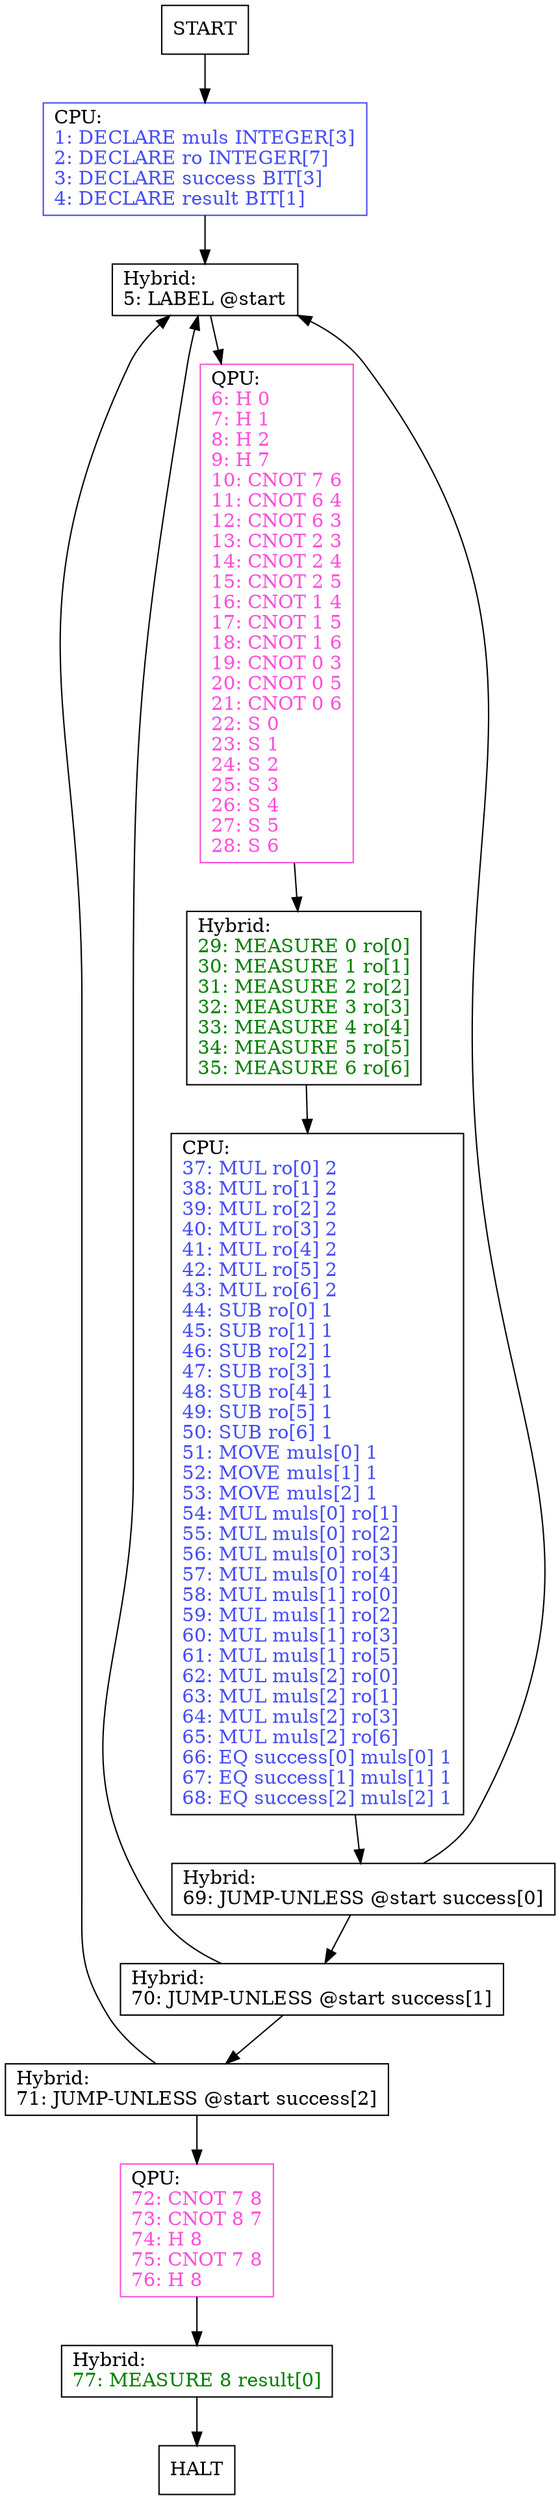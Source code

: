 # SPDX-FileCopyrightText: 2025 Lian Remme <lian.remme@dlr.de>
# SPDX-License-Identifier: MIT
digraph "ControlFlowGraph" {
"@start0" ["shape"="rectangle","color"="black","label"=<Hybrid:<br align="left"/><font color="#000000">5: LABEL @start</font><br align="left"/>>]
"@startquantum05" ["shape"="rectangle","color"="#fe4eda","label"=<QPU:<br align="left"/><font color="#fe4eda">6: H 0</font><br align="left"/><font color="#fe4eda">7: H 1</font><br align="left"/><font color="#fe4eda">8: H 2</font><br align="left"/><font color="#fe4eda">9: H 7</font><br align="left"/><font color="#fe4eda">10: CNOT 7 6</font><br align="left"/><font color="#fe4eda">11: CNOT 6 4</font><br align="left"/><font color="#fe4eda">12: CNOT 6 3</font><br align="left"/><font color="#fe4eda">13: CNOT 2 3</font><br align="left"/><font color="#fe4eda">14: CNOT 2 4</font><br align="left"/><font color="#fe4eda">15: CNOT 2 5</font><br align="left"/><font color="#fe4eda">16: CNOT 1 4</font><br align="left"/><font color="#fe4eda">17: CNOT 1 5</font><br align="left"/><font color="#fe4eda">18: CNOT 1 6</font><br align="left"/><font color="#fe4eda">19: CNOT 0 3</font><br align="left"/><font color="#fe4eda">20: CNOT 0 5</font><br align="left"/><font color="#fe4eda">21: CNOT 0 6</font><br align="left"/><font color="#fe4eda">22: S 0</font><br align="left"/><font color="#fe4eda">23: S 1</font><br align="left"/><font color="#fe4eda">24: S 2</font><br align="left"/><font color="#fe4eda">25: S 3</font><br align="left"/><font color="#fe4eda">26: S 4</font><br align="left"/><font color="#fe4eda">27: S 5</font><br align="left"/><font color="#fe4eda">28: S 6</font><br align="left"/>>]
"line711" ["shape"="rectangle","color"="black","label"=<Hybrid:<br align="left"/><font color="#000000">71: JUMP-UNLESS @start success[2]</font><br align="left"/>>]
"line72quantum07" ["shape"="rectangle","color"="#fe4eda","label"=<QPU:<br align="left"/><font color="#fe4eda">72: CNOT 7 8</font><br align="left"/><font color="#fe4eda">73: CNOT 8 7</font><br align="left"/><font color="#fe4eda">74: H 8</font><br align="left"/><font color="#fe4eda">75: CNOT 7 8</font><br align="left"/><font color="#fe4eda">76: H 8</font><br align="left"/>>]
"start2" ["shape"="rectangle","color"="black","label"=<START<br align="left"/>>]
"startclassical14" ["shape"="rectangle","color"="#464df7","label"=<CPU:<br align="left"/><font color="#464df7">1: DECLARE muls INTEGER[3]</font><br align="left"/><font color="#464df7">2: DECLARE ro INTEGER[7]</font><br align="left"/><font color="#464df7">3: DECLARE success BIT[3]</font><br align="left"/><font color="#464df7">4: DECLARE result BIT[1]</font><br align="left"/>>]
"@startcontrol39" ["shape"="rectangle","color"="black","label"=<Hybrid:<br align="left"/><font color="#008000">29: MEASURE 0 ro[0]</font><br align="left"/><font color="#008000">30: MEASURE 1 ro[1]</font><br align="left"/><font color="#008000">31: MEASURE 2 ro[2]</font><br align="left"/><font color="#008000">32: MEASURE 3 ro[3]</font><br align="left"/><font color="#008000">33: MEASURE 4 ro[4]</font><br align="left"/><font color="#008000">34: MEASURE 5 ro[5]</font><br align="left"/><font color="#008000">35: MEASURE 6 ro[6]</font><br align="left"/>>]
"line706" ["shape"="rectangle","color"="black","label"=<Hybrid:<br align="left"/><font color="#000000">70: JUMP-UNLESS @start success[1]</font><br align="left"/>>]
"line72control210" ["shape"="rectangle","color"="black","label"=<Hybrid:<br align="left"/><font color="#008000">77: MEASURE 8 result[0]</font><br align="left"/>>]
"@startcontrol128" ["shape"="rectangle","color"="black","label"=<Hybrid:<br align="left"/><font color="#000000">69: JUMP-UNLESS @start success[0]</font><br align="left"/>>]
"@startclassical511" ["shape"="rectangle","color"="black","label"=<CPU:<br align="left"/><font color="#464df7">37: MUL ro[0] 2</font><br align="left"/><font color="#464df7">38: MUL ro[1] 2</font><br align="left"/><font color="#464df7">39: MUL ro[2] 2</font><br align="left"/><font color="#464df7">40: MUL ro[3] 2</font><br align="left"/><font color="#464df7">41: MUL ro[4] 2</font><br align="left"/><font color="#464df7">42: MUL ro[5] 2</font><br align="left"/><font color="#464df7">43: MUL ro[6] 2</font><br align="left"/><font color="#464df7">44: SUB ro[0] 1</font><br align="left"/><font color="#464df7">45: SUB ro[1] 1</font><br align="left"/><font color="#464df7">46: SUB ro[2] 1</font><br align="left"/><font color="#464df7">47: SUB ro[3] 1</font><br align="left"/><font color="#464df7">48: SUB ro[4] 1</font><br align="left"/><font color="#464df7">49: SUB ro[5] 1</font><br align="left"/><font color="#464df7">50: SUB ro[6] 1</font><br align="left"/><font color="#464df7">51: MOVE muls[0] 1</font><br align="left"/><font color="#464df7">52: MOVE muls[1] 1</font><br align="left"/><font color="#464df7">53: MOVE muls[2] 1</font><br align="left"/><font color="#464df7">54: MUL muls[0] ro[1]</font><br align="left"/><font color="#464df7">55: MUL muls[0] ro[2]</font><br align="left"/><font color="#464df7">56: MUL muls[0] ro[3]</font><br align="left"/><font color="#464df7">57: MUL muls[0] ro[4]</font><br align="left"/><font color="#464df7">58: MUL muls[1] ro[0]</font><br align="left"/><font color="#464df7">59: MUL muls[1] ro[2]</font><br align="left"/><font color="#464df7">60: MUL muls[1] ro[3]</font><br align="left"/><font color="#464df7">61: MUL muls[1] ro[5]</font><br align="left"/><font color="#464df7">62: MUL muls[2] ro[0]</font><br align="left"/><font color="#464df7">63: MUL muls[2] ro[1]</font><br align="left"/><font color="#464df7">64: MUL muls[2] ro[3]</font><br align="left"/><font color="#464df7">65: MUL muls[2] ro[6]</font><br align="left"/><font color="#464df7">66: EQ success[0] muls[0] 1</font><br align="left"/><font color="#464df7">67: EQ success[1] muls[1] 1</font><br align="left"/><font color="#464df7">68: EQ success[2] muls[2] 1</font><br align="left"/>>]
"halt3" ["shape"="rectangle","color"="black","label"=<HALT<br align="left"/>>]
"@start0" -> "@startquantum05"
"@startquantum05" -> "@startcontrol39"
"line711" -> "line72quantum07"
"line711" -> "@start0"
"line72quantum07" -> "line72control210"
"start2" -> "startclassical14"
"startclassical14" -> "@start0"
"@startcontrol39" -> "@startclassical511"
"line706" -> "line711"
"line706" -> "@start0"
"line72control210" -> "halt3"
"@startcontrol128" -> "line706"
"@startcontrol128" -> "@start0"
"@startclassical511" -> "@startcontrol128"
}
